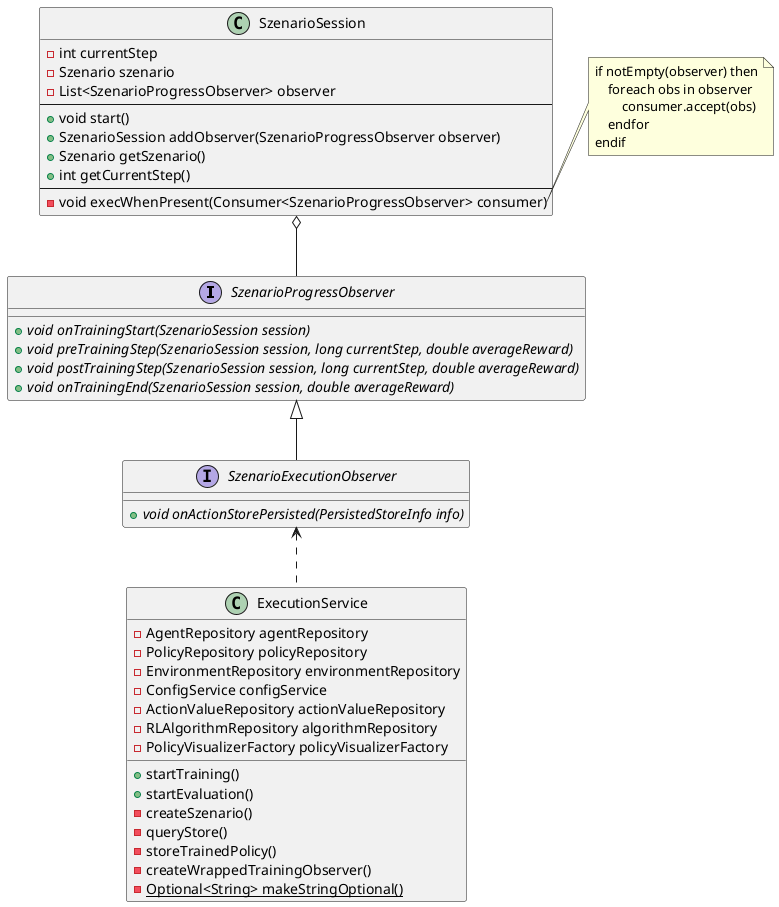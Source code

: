 @startuml
'https://plantuml.com/class-diagram

interface SzenarioProgressObserver {

+{abstract} void onTrainingStart(SzenarioSession session)
+{abstract} void preTrainingStep(SzenarioSession session, long currentStep, double averageReward)
+{abstract} void postTrainingStep(SzenarioSession session, long currentStep, double averageReward)
+{abstract} void onTrainingEnd(SzenarioSession session, double averageReward)

}

class SzenarioSession {
-int currentStep
-Szenario szenario
-List<SzenarioProgressObserver> observer
--
+void start()
+SzenarioSession addObserver(SzenarioProgressObserver observer)
+Szenario getSzenario()
+int getCurrentStep()
--
-void execWhenPresent(Consumer<SzenarioProgressObserver> consumer)
}

interface SzenarioExecutionObserver {
+{abstract} void onActionStorePersisted(PersistedStoreInfo info)
}

class ExecutionService {
- AgentRepository agentRepository
- PolicyRepository policyRepository
- EnvironmentRepository environmentRepository
- ConfigService configService
- ActionValueRepository actionValueRepository
- RLAlgorithmRepository algorithmRepository
- PolicyVisualizerFactory policyVisualizerFactory

+ startTraining()
+ startEvaluation()
- createSzenario()
- queryStore()
- storeTrainedPolicy()
- createWrappedTrainingObserver()
- {static} Optional<String> makeStringOptional()
}

note right of SzenarioSession::execWhenPresent
    if notEmpty(observer) then
        foreach obs in observer
            consumer.accept(obs)
        endfor
    endif
end note

'note right of ExecutionService::createWrappedTrainingObserver
'end note

SzenarioSession o-- SzenarioProgressObserver
SzenarioProgressObserver <|-- SzenarioExecutionObserver
SzenarioExecutionObserver <..ExecutionService

@enduml